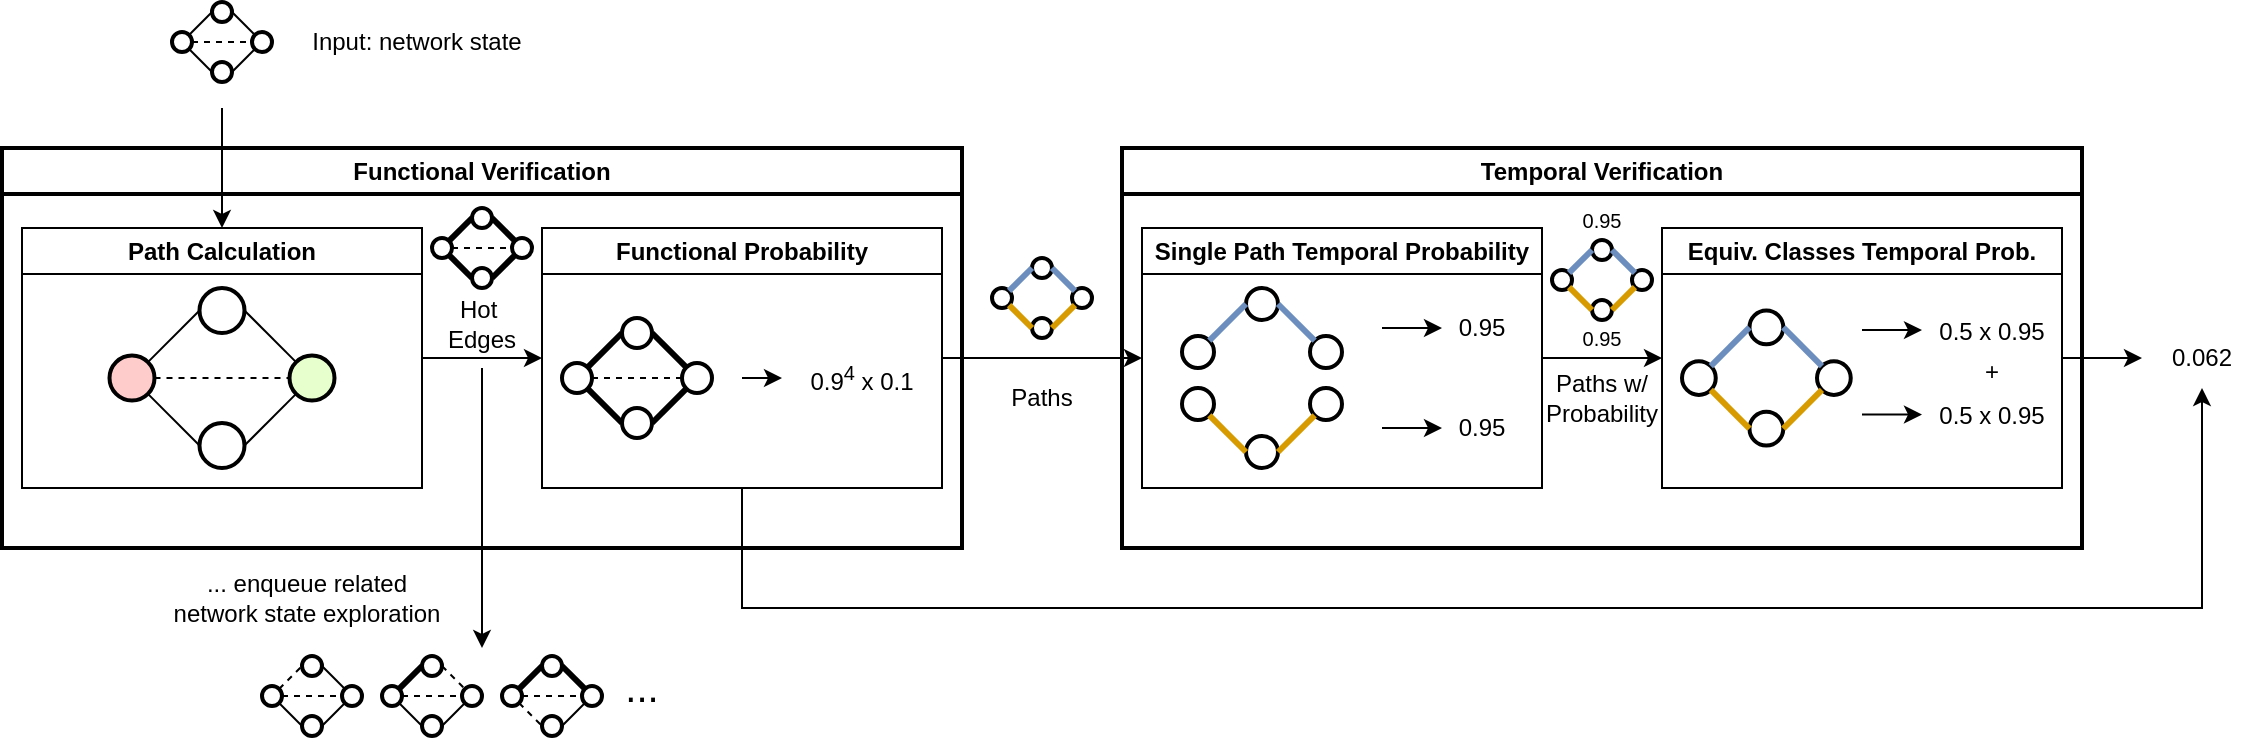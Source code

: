 <mxfile version="22.0.3" type="device">
  <diagram id="l8hXMBHkgcEJcSW0mbfh" name="Page-1">
    <mxGraphModel dx="3199" dy="1155" grid="1" gridSize="10" guides="1" tooltips="1" connect="1" arrows="1" fold="1" page="1" pageScale="1" pageWidth="1169" pageHeight="827" math="0" shadow="0">
      <root>
        <mxCell id="0" />
        <mxCell id="1" parent="0" />
        <mxCell id="x6HI5zbLbNdfw1Rwxbpw-19" value="" style="group" parent="1" vertex="1" connectable="0">
          <mxGeometry x="85" y="87" width="50" height="40" as="geometry" />
        </mxCell>
        <mxCell id="x6HI5zbLbNdfw1Rwxbpw-10" value="" style="ellipse;whiteSpace=wrap;html=1;aspect=fixed;strokeWidth=2;fillStyle=auto;fillColor=#FFFFFF;strokeColor=#000000;" parent="x6HI5zbLbNdfw1Rwxbpw-19" vertex="1">
          <mxGeometry y="15" width="10" height="10" as="geometry" />
        </mxCell>
        <mxCell id="x6HI5zbLbNdfw1Rwxbpw-11" value="" style="ellipse;whiteSpace=wrap;html=1;aspect=fixed;strokeWidth=2;" parent="x6HI5zbLbNdfw1Rwxbpw-19" vertex="1">
          <mxGeometry x="20" width="10" height="10" as="geometry" />
        </mxCell>
        <mxCell id="x6HI5zbLbNdfw1Rwxbpw-12" value="" style="ellipse;whiteSpace=wrap;html=1;aspect=fixed;strokeWidth=2;" parent="x6HI5zbLbNdfw1Rwxbpw-19" vertex="1">
          <mxGeometry x="20" y="30" width="10" height="10" as="geometry" />
        </mxCell>
        <mxCell id="x6HI5zbLbNdfw1Rwxbpw-13" value="" style="ellipse;whiteSpace=wrap;html=1;aspect=fixed;strokeWidth=2;fillColor=#FFFFFF;fillStyle=auto;" parent="x6HI5zbLbNdfw1Rwxbpw-19" vertex="1">
          <mxGeometry x="40" y="15" width="10" height="10" as="geometry" />
        </mxCell>
        <mxCell id="x6HI5zbLbNdfw1Rwxbpw-14" value="" style="endArrow=none;html=1;rounded=0;exitX=1;exitY=0.5;exitDx=0;exitDy=0;entryX=0;entryY=0.5;entryDx=0;entryDy=0;strokeWidth=1;dashed=1;" parent="x6HI5zbLbNdfw1Rwxbpw-19" source="x6HI5zbLbNdfw1Rwxbpw-10" target="x6HI5zbLbNdfw1Rwxbpw-13" edge="1">
          <mxGeometry width="50" height="50" relative="1" as="geometry">
            <mxPoint x="60" y="35" as="sourcePoint" />
            <mxPoint x="66.25" y="28.75" as="targetPoint" />
          </mxGeometry>
        </mxCell>
        <mxCell id="x6HI5zbLbNdfw1Rwxbpw-15" value="" style="endArrow=none;html=1;rounded=0;exitX=1;exitY=0;exitDx=0;exitDy=0;entryX=0;entryY=0.5;entryDx=0;entryDy=0;strokeWidth=1;" parent="x6HI5zbLbNdfw1Rwxbpw-19" source="x6HI5zbLbNdfw1Rwxbpw-10" target="x6HI5zbLbNdfw1Rwxbpw-11" edge="1">
          <mxGeometry width="50" height="50" relative="1" as="geometry">
            <mxPoint x="60" y="35" as="sourcePoint" />
            <mxPoint x="66.25" y="28.75" as="targetPoint" />
          </mxGeometry>
        </mxCell>
        <mxCell id="x6HI5zbLbNdfw1Rwxbpw-16" value="" style="endArrow=none;html=1;rounded=0;exitX=1;exitY=0.5;exitDx=0;exitDy=0;entryX=0;entryY=0;entryDx=0;entryDy=0;strokeWidth=1;" parent="x6HI5zbLbNdfw1Rwxbpw-19" source="x6HI5zbLbNdfw1Rwxbpw-11" target="x6HI5zbLbNdfw1Rwxbpw-13" edge="1">
          <mxGeometry width="50" height="50" relative="1" as="geometry">
            <mxPoint x="60" y="35" as="sourcePoint" />
            <mxPoint x="66.25" y="28.75" as="targetPoint" />
          </mxGeometry>
        </mxCell>
        <mxCell id="x6HI5zbLbNdfw1Rwxbpw-17" value="" style="endArrow=none;html=1;rounded=0;exitX=1;exitY=1;exitDx=0;exitDy=0;entryX=0;entryY=0.5;entryDx=0;entryDy=0;strokeWidth=1;" parent="x6HI5zbLbNdfw1Rwxbpw-19" source="x6HI5zbLbNdfw1Rwxbpw-10" target="x6HI5zbLbNdfw1Rwxbpw-12" edge="1">
          <mxGeometry width="50" height="50" relative="1" as="geometry">
            <mxPoint x="60" y="35" as="sourcePoint" />
            <mxPoint x="66.25" y="28.75" as="targetPoint" />
          </mxGeometry>
        </mxCell>
        <mxCell id="x6HI5zbLbNdfw1Rwxbpw-18" value="" style="endArrow=none;html=1;rounded=0;exitX=1;exitY=0.5;exitDx=0;exitDy=0;entryX=0;entryY=1;entryDx=0;entryDy=0;strokeWidth=1;" parent="x6HI5zbLbNdfw1Rwxbpw-19" source="x6HI5zbLbNdfw1Rwxbpw-12" target="x6HI5zbLbNdfw1Rwxbpw-13" edge="1">
          <mxGeometry width="50" height="50" relative="1" as="geometry">
            <mxPoint x="60" y="35" as="sourcePoint" />
            <mxPoint x="66.25" y="28.75" as="targetPoint" />
          </mxGeometry>
        </mxCell>
        <mxCell id="x6HI5zbLbNdfw1Rwxbpw-32" value="Functional Verification" style="swimlane;whiteSpace=wrap;html=1;strokeWidth=2;" parent="1" vertex="1">
          <mxGeometry y="160" width="480" height="200" as="geometry">
            <mxRectangle x="150" y="160" width="170" height="30" as="alternateBounds" />
          </mxGeometry>
        </mxCell>
        <mxCell id="x6HI5zbLbNdfw1Rwxbpw-33" value="Path Calculation" style="swimlane;whiteSpace=wrap;html=1;" parent="x6HI5zbLbNdfw1Rwxbpw-32" vertex="1">
          <mxGeometry x="10" y="40" width="200" height="130" as="geometry">
            <mxRectangle x="140" y="470" width="140" height="30" as="alternateBounds" />
          </mxGeometry>
        </mxCell>
        <mxCell id="x6HI5zbLbNdfw1Rwxbpw-38" value="" style="group" parent="x6HI5zbLbNdfw1Rwxbpw-33" vertex="1" connectable="0">
          <mxGeometry x="43.75" y="30" width="112.5" height="90" as="geometry" />
        </mxCell>
        <mxCell id="x6HI5zbLbNdfw1Rwxbpw-39" value="" style="ellipse;whiteSpace=wrap;html=1;aspect=fixed;strokeWidth=2;fillStyle=solid;fillColor=#FFCCCC;strokeColor=#000000;" parent="x6HI5zbLbNdfw1Rwxbpw-38" vertex="1">
          <mxGeometry y="33.75" width="22.5" height="22.5" as="geometry" />
        </mxCell>
        <mxCell id="x6HI5zbLbNdfw1Rwxbpw-40" value="" style="ellipse;whiteSpace=wrap;html=1;aspect=fixed;strokeWidth=2;" parent="x6HI5zbLbNdfw1Rwxbpw-38" vertex="1">
          <mxGeometry x="45" width="22.5" height="22.5" as="geometry" />
        </mxCell>
        <mxCell id="x6HI5zbLbNdfw1Rwxbpw-41" value="" style="ellipse;whiteSpace=wrap;html=1;aspect=fixed;strokeWidth=2;" parent="x6HI5zbLbNdfw1Rwxbpw-38" vertex="1">
          <mxGeometry x="45" y="67.5" width="22.5" height="22.5" as="geometry" />
        </mxCell>
        <mxCell id="x6HI5zbLbNdfw1Rwxbpw-42" value="" style="ellipse;whiteSpace=wrap;html=1;aspect=fixed;strokeWidth=2;fillColor=#E6FFCC;fillStyle=auto;" parent="x6HI5zbLbNdfw1Rwxbpw-38" vertex="1">
          <mxGeometry x="90" y="33.75" width="22.5" height="22.5" as="geometry" />
        </mxCell>
        <mxCell id="x6HI5zbLbNdfw1Rwxbpw-43" value="" style="endArrow=none;html=1;rounded=0;exitX=1;exitY=0.5;exitDx=0;exitDy=0;entryX=0;entryY=0.5;entryDx=0;entryDy=0;strokeWidth=1;dashed=1;" parent="x6HI5zbLbNdfw1Rwxbpw-38" source="x6HI5zbLbNdfw1Rwxbpw-39" target="x6HI5zbLbNdfw1Rwxbpw-42" edge="1">
          <mxGeometry width="50" height="50" relative="1" as="geometry">
            <mxPoint x="135" y="78.75" as="sourcePoint" />
            <mxPoint x="149.062" y="64.688" as="targetPoint" />
          </mxGeometry>
        </mxCell>
        <mxCell id="x6HI5zbLbNdfw1Rwxbpw-44" value="" style="endArrow=none;html=1;rounded=0;exitX=1;exitY=0;exitDx=0;exitDy=0;entryX=0;entryY=0.5;entryDx=0;entryDy=0;strokeWidth=1;" parent="x6HI5zbLbNdfw1Rwxbpw-38" source="x6HI5zbLbNdfw1Rwxbpw-39" target="x6HI5zbLbNdfw1Rwxbpw-40" edge="1">
          <mxGeometry width="50" height="50" relative="1" as="geometry">
            <mxPoint x="135" y="78.75" as="sourcePoint" />
            <mxPoint x="149.062" y="64.688" as="targetPoint" />
          </mxGeometry>
        </mxCell>
        <mxCell id="x6HI5zbLbNdfw1Rwxbpw-45" value="" style="endArrow=none;html=1;rounded=0;exitX=1;exitY=0.5;exitDx=0;exitDy=0;entryX=0;entryY=0;entryDx=0;entryDy=0;strokeWidth=1;" parent="x6HI5zbLbNdfw1Rwxbpw-38" source="x6HI5zbLbNdfw1Rwxbpw-40" target="x6HI5zbLbNdfw1Rwxbpw-42" edge="1">
          <mxGeometry width="50" height="50" relative="1" as="geometry">
            <mxPoint x="135" y="78.75" as="sourcePoint" />
            <mxPoint x="149.062" y="64.688" as="targetPoint" />
          </mxGeometry>
        </mxCell>
        <mxCell id="x6HI5zbLbNdfw1Rwxbpw-46" value="" style="endArrow=none;html=1;rounded=0;exitX=1;exitY=1;exitDx=0;exitDy=0;entryX=0;entryY=0.5;entryDx=0;entryDy=0;strokeWidth=1;" parent="x6HI5zbLbNdfw1Rwxbpw-38" source="x6HI5zbLbNdfw1Rwxbpw-39" target="x6HI5zbLbNdfw1Rwxbpw-41" edge="1">
          <mxGeometry width="50" height="50" relative="1" as="geometry">
            <mxPoint x="135" y="78.75" as="sourcePoint" />
            <mxPoint x="149.062" y="64.688" as="targetPoint" />
          </mxGeometry>
        </mxCell>
        <mxCell id="x6HI5zbLbNdfw1Rwxbpw-47" value="" style="endArrow=none;html=1;rounded=0;exitX=1;exitY=0.5;exitDx=0;exitDy=0;entryX=0;entryY=1;entryDx=0;entryDy=0;strokeWidth=1;" parent="x6HI5zbLbNdfw1Rwxbpw-38" source="x6HI5zbLbNdfw1Rwxbpw-41" target="x6HI5zbLbNdfw1Rwxbpw-42" edge="1">
          <mxGeometry width="50" height="50" relative="1" as="geometry">
            <mxPoint x="135" y="78.75" as="sourcePoint" />
            <mxPoint x="149.062" y="64.688" as="targetPoint" />
          </mxGeometry>
        </mxCell>
        <mxCell id="x6HI5zbLbNdfw1Rwxbpw-34" value="Functional Probability" style="swimlane;whiteSpace=wrap;html=1;" parent="x6HI5zbLbNdfw1Rwxbpw-32" vertex="1">
          <mxGeometry x="270" y="40" width="200" height="130" as="geometry">
            <mxRectangle x="140" y="470" width="140" height="30" as="alternateBounds" />
          </mxGeometry>
        </mxCell>
        <mxCell id="5Eh8UVj9TiFVpib5mEns-4" value="" style="group" parent="x6HI5zbLbNdfw1Rwxbpw-34" vertex="1" connectable="0">
          <mxGeometry x="10" y="45" width="75" height="60" as="geometry" />
        </mxCell>
        <mxCell id="5Eh8UVj9TiFVpib5mEns-5" value="" style="ellipse;whiteSpace=wrap;html=1;aspect=fixed;strokeWidth=2;fillStyle=auto;fillColor=#FFFFFF;strokeColor=#000000;" parent="5Eh8UVj9TiFVpib5mEns-4" vertex="1">
          <mxGeometry y="22.5" width="15" height="15" as="geometry" />
        </mxCell>
        <mxCell id="5Eh8UVj9TiFVpib5mEns-6" value="" style="ellipse;whiteSpace=wrap;html=1;aspect=fixed;strokeWidth=2;" parent="5Eh8UVj9TiFVpib5mEns-4" vertex="1">
          <mxGeometry x="30" width="15" height="15" as="geometry" />
        </mxCell>
        <mxCell id="5Eh8UVj9TiFVpib5mEns-7" value="" style="ellipse;whiteSpace=wrap;html=1;aspect=fixed;strokeWidth=2;" parent="5Eh8UVj9TiFVpib5mEns-4" vertex="1">
          <mxGeometry x="30" y="45" width="15" height="15" as="geometry" />
        </mxCell>
        <mxCell id="5Eh8UVj9TiFVpib5mEns-8" value="" style="ellipse;whiteSpace=wrap;html=1;aspect=fixed;strokeWidth=2;fillColor=#FFFFFF;fillStyle=auto;" parent="5Eh8UVj9TiFVpib5mEns-4" vertex="1">
          <mxGeometry x="60" y="22.5" width="15" height="15" as="geometry" />
        </mxCell>
        <mxCell id="5Eh8UVj9TiFVpib5mEns-9" value="" style="endArrow=none;html=1;rounded=0;exitX=1;exitY=0.5;exitDx=0;exitDy=0;entryX=0;entryY=0.5;entryDx=0;entryDy=0;strokeWidth=1;dashed=1;" parent="5Eh8UVj9TiFVpib5mEns-4" source="5Eh8UVj9TiFVpib5mEns-5" target="5Eh8UVj9TiFVpib5mEns-8" edge="1">
          <mxGeometry width="50" height="50" relative="1" as="geometry">
            <mxPoint x="90" y="52.5" as="sourcePoint" />
            <mxPoint x="99.375" y="43.125" as="targetPoint" />
          </mxGeometry>
        </mxCell>
        <mxCell id="5Eh8UVj9TiFVpib5mEns-10" value="" style="endArrow=none;html=1;rounded=0;exitX=1;exitY=0;exitDx=0;exitDy=0;entryX=0;entryY=0.5;entryDx=0;entryDy=0;strokeWidth=3;" parent="5Eh8UVj9TiFVpib5mEns-4" source="5Eh8UVj9TiFVpib5mEns-5" target="5Eh8UVj9TiFVpib5mEns-6" edge="1">
          <mxGeometry width="50" height="50" relative="1" as="geometry">
            <mxPoint x="90" y="52.5" as="sourcePoint" />
            <mxPoint x="99.375" y="43.125" as="targetPoint" />
          </mxGeometry>
        </mxCell>
        <mxCell id="5Eh8UVj9TiFVpib5mEns-11" value="" style="endArrow=none;html=1;rounded=0;exitX=1;exitY=0.5;exitDx=0;exitDy=0;entryX=0;entryY=0;entryDx=0;entryDy=0;strokeWidth=3;" parent="5Eh8UVj9TiFVpib5mEns-4" source="5Eh8UVj9TiFVpib5mEns-6" target="5Eh8UVj9TiFVpib5mEns-8" edge="1">
          <mxGeometry width="50" height="50" relative="1" as="geometry">
            <mxPoint x="90" y="52.5" as="sourcePoint" />
            <mxPoint x="99.375" y="43.125" as="targetPoint" />
          </mxGeometry>
        </mxCell>
        <mxCell id="5Eh8UVj9TiFVpib5mEns-12" value="" style="endArrow=none;html=1;rounded=0;exitX=1;exitY=1;exitDx=0;exitDy=0;entryX=0;entryY=0.5;entryDx=0;entryDy=0;strokeWidth=3;" parent="5Eh8UVj9TiFVpib5mEns-4" source="5Eh8UVj9TiFVpib5mEns-5" target="5Eh8UVj9TiFVpib5mEns-7" edge="1">
          <mxGeometry width="50" height="50" relative="1" as="geometry">
            <mxPoint x="90" y="52.5" as="sourcePoint" />
            <mxPoint x="99.375" y="43.125" as="targetPoint" />
          </mxGeometry>
        </mxCell>
        <mxCell id="5Eh8UVj9TiFVpib5mEns-13" value="" style="endArrow=none;html=1;rounded=0;exitX=1;exitY=0.5;exitDx=0;exitDy=0;entryX=0;entryY=1;entryDx=0;entryDy=0;strokeWidth=3;" parent="5Eh8UVj9TiFVpib5mEns-4" source="5Eh8UVj9TiFVpib5mEns-7" target="5Eh8UVj9TiFVpib5mEns-8" edge="1">
          <mxGeometry width="50" height="50" relative="1" as="geometry">
            <mxPoint x="90" y="52.5" as="sourcePoint" />
            <mxPoint x="99.375" y="43.125" as="targetPoint" />
          </mxGeometry>
        </mxCell>
        <mxCell id="5Eh8UVj9TiFVpib5mEns-14" value="0.9&lt;sup&gt;4&lt;/sup&gt;&amp;nbsp;x 0.1" style="text;html=1;strokeColor=none;fillColor=none;align=center;verticalAlign=middle;whiteSpace=wrap;rounded=0;" parent="x6HI5zbLbNdfw1Rwxbpw-34" vertex="1">
          <mxGeometry x="130" y="60" width="60" height="30" as="geometry" />
        </mxCell>
        <mxCell id="x6HI5zbLbNdfw1Rwxbpw-48" value="" style="endArrow=classic;html=1;rounded=0;exitX=1;exitY=0.5;exitDx=0;exitDy=0;entryX=0;entryY=0.5;entryDx=0;entryDy=0;" parent="x6HI5zbLbNdfw1Rwxbpw-32" source="x6HI5zbLbNdfw1Rwxbpw-33" target="x6HI5zbLbNdfw1Rwxbpw-34" edge="1">
          <mxGeometry width="50" height="50" relative="1" as="geometry">
            <mxPoint x="640" y="310" as="sourcePoint" />
            <mxPoint x="690" y="260" as="targetPoint" />
          </mxGeometry>
        </mxCell>
        <mxCell id="x6HI5zbLbNdfw1Rwxbpw-20" value="" style="group" parent="x6HI5zbLbNdfw1Rwxbpw-32" vertex="1" connectable="0">
          <mxGeometry x="215" y="30" width="50" height="40" as="geometry" />
        </mxCell>
        <mxCell id="x6HI5zbLbNdfw1Rwxbpw-21" value="" style="ellipse;whiteSpace=wrap;html=1;aspect=fixed;strokeWidth=2;fillStyle=auto;fillColor=#FFFFFF;strokeColor=#000000;" parent="x6HI5zbLbNdfw1Rwxbpw-20" vertex="1">
          <mxGeometry y="15" width="10" height="10" as="geometry" />
        </mxCell>
        <mxCell id="x6HI5zbLbNdfw1Rwxbpw-22" value="" style="ellipse;whiteSpace=wrap;html=1;aspect=fixed;strokeWidth=2;" parent="x6HI5zbLbNdfw1Rwxbpw-20" vertex="1">
          <mxGeometry x="20" width="10" height="10" as="geometry" />
        </mxCell>
        <mxCell id="x6HI5zbLbNdfw1Rwxbpw-23" value="" style="ellipse;whiteSpace=wrap;html=1;aspect=fixed;strokeWidth=2;" parent="x6HI5zbLbNdfw1Rwxbpw-20" vertex="1">
          <mxGeometry x="20" y="30" width="10" height="10" as="geometry" />
        </mxCell>
        <mxCell id="x6HI5zbLbNdfw1Rwxbpw-24" value="" style="ellipse;whiteSpace=wrap;html=1;aspect=fixed;strokeWidth=2;fillColor=#FFFFFF;fillStyle=auto;" parent="x6HI5zbLbNdfw1Rwxbpw-20" vertex="1">
          <mxGeometry x="40" y="15" width="10" height="10" as="geometry" />
        </mxCell>
        <mxCell id="x6HI5zbLbNdfw1Rwxbpw-25" value="" style="endArrow=none;html=1;rounded=0;exitX=1;exitY=0.5;exitDx=0;exitDy=0;entryX=0;entryY=0.5;entryDx=0;entryDy=0;strokeWidth=1;dashed=1;" parent="x6HI5zbLbNdfw1Rwxbpw-20" source="x6HI5zbLbNdfw1Rwxbpw-21" target="x6HI5zbLbNdfw1Rwxbpw-24" edge="1">
          <mxGeometry width="50" height="50" relative="1" as="geometry">
            <mxPoint x="60" y="35" as="sourcePoint" />
            <mxPoint x="66.25" y="28.75" as="targetPoint" />
          </mxGeometry>
        </mxCell>
        <mxCell id="x6HI5zbLbNdfw1Rwxbpw-26" value="" style="endArrow=none;html=1;rounded=0;exitX=1;exitY=0;exitDx=0;exitDy=0;entryX=0;entryY=0.5;entryDx=0;entryDy=0;strokeWidth=3;" parent="x6HI5zbLbNdfw1Rwxbpw-20" source="x6HI5zbLbNdfw1Rwxbpw-21" target="x6HI5zbLbNdfw1Rwxbpw-22" edge="1">
          <mxGeometry width="50" height="50" relative="1" as="geometry">
            <mxPoint x="60" y="35" as="sourcePoint" />
            <mxPoint x="66.25" y="28.75" as="targetPoint" />
          </mxGeometry>
        </mxCell>
        <mxCell id="x6HI5zbLbNdfw1Rwxbpw-27" value="" style="endArrow=none;html=1;rounded=0;exitX=1;exitY=0.5;exitDx=0;exitDy=0;entryX=0;entryY=0;entryDx=0;entryDy=0;strokeWidth=3;" parent="x6HI5zbLbNdfw1Rwxbpw-20" source="x6HI5zbLbNdfw1Rwxbpw-22" target="x6HI5zbLbNdfw1Rwxbpw-24" edge="1">
          <mxGeometry width="50" height="50" relative="1" as="geometry">
            <mxPoint x="60" y="35" as="sourcePoint" />
            <mxPoint x="66.25" y="28.75" as="targetPoint" />
          </mxGeometry>
        </mxCell>
        <mxCell id="x6HI5zbLbNdfw1Rwxbpw-28" value="" style="endArrow=none;html=1;rounded=0;exitX=1;exitY=1;exitDx=0;exitDy=0;entryX=0;entryY=0.5;entryDx=0;entryDy=0;strokeWidth=3;" parent="x6HI5zbLbNdfw1Rwxbpw-20" source="x6HI5zbLbNdfw1Rwxbpw-21" target="x6HI5zbLbNdfw1Rwxbpw-23" edge="1">
          <mxGeometry width="50" height="50" relative="1" as="geometry">
            <mxPoint x="60" y="35" as="sourcePoint" />
            <mxPoint x="66.25" y="28.75" as="targetPoint" />
          </mxGeometry>
        </mxCell>
        <mxCell id="x6HI5zbLbNdfw1Rwxbpw-29" value="" style="endArrow=none;html=1;rounded=0;exitX=1;exitY=0.5;exitDx=0;exitDy=0;entryX=0;entryY=1;entryDx=0;entryDy=0;strokeWidth=3;" parent="x6HI5zbLbNdfw1Rwxbpw-20" source="x6HI5zbLbNdfw1Rwxbpw-23" target="x6HI5zbLbNdfw1Rwxbpw-24" edge="1">
          <mxGeometry width="50" height="50" relative="1" as="geometry">
            <mxPoint x="60" y="35" as="sourcePoint" />
            <mxPoint x="66.25" y="28.75" as="targetPoint" />
          </mxGeometry>
        </mxCell>
        <mxCell id="5Eh8UVj9TiFVpib5mEns-1" value="Hot&amp;nbsp;&lt;br&gt;Edges" style="text;html=1;strokeColor=none;fillColor=none;align=center;verticalAlign=middle;whiteSpace=wrap;rounded=0;" parent="x6HI5zbLbNdfw1Rwxbpw-32" vertex="1">
          <mxGeometry x="210" y="73" width="60" height="30" as="geometry" />
        </mxCell>
        <mxCell id="x6HI5zbLbNdfw1Rwxbpw-35" value="Temporal Verification" style="swimlane;whiteSpace=wrap;html=1;strokeWidth=2;" parent="1" vertex="1">
          <mxGeometry x="560" y="160" width="480" height="200" as="geometry">
            <mxRectangle x="150" y="160" width="170" height="30" as="alternateBounds" />
          </mxGeometry>
        </mxCell>
        <mxCell id="x6HI5zbLbNdfw1Rwxbpw-36" value="Single Path Temporal Probability" style="swimlane;whiteSpace=wrap;html=1;" parent="x6HI5zbLbNdfw1Rwxbpw-35" vertex="1">
          <mxGeometry x="10" y="40" width="200" height="130" as="geometry">
            <mxRectangle x="140" y="470" width="140" height="30" as="alternateBounds" />
          </mxGeometry>
        </mxCell>
        <mxCell id="5Eh8UVj9TiFVpib5mEns-58" value="" style="group" parent="x6HI5zbLbNdfw1Rwxbpw-36" vertex="1" connectable="0">
          <mxGeometry x="20" y="30" width="80" height="40" as="geometry" />
        </mxCell>
        <mxCell id="5Eh8UVj9TiFVpib5mEns-39" value="" style="ellipse;whiteSpace=wrap;html=1;aspect=fixed;strokeWidth=2;fillStyle=auto;fillColor=#FFFFFF;strokeColor=#000000;" parent="5Eh8UVj9TiFVpib5mEns-58" vertex="1">
          <mxGeometry y="24" width="16" height="16" as="geometry" />
        </mxCell>
        <mxCell id="5Eh8UVj9TiFVpib5mEns-40" value="" style="ellipse;whiteSpace=wrap;html=1;aspect=fixed;strokeWidth=2;" parent="5Eh8UVj9TiFVpib5mEns-58" vertex="1">
          <mxGeometry x="32" width="16" height="16" as="geometry" />
        </mxCell>
        <mxCell id="5Eh8UVj9TiFVpib5mEns-42" value="" style="ellipse;whiteSpace=wrap;html=1;aspect=fixed;strokeWidth=2;fillColor=#FFFFFF;fillStyle=auto;" parent="5Eh8UVj9TiFVpib5mEns-58" vertex="1">
          <mxGeometry x="64" y="24" width="16" height="16" as="geometry" />
        </mxCell>
        <mxCell id="5Eh8UVj9TiFVpib5mEns-43" value="" style="endArrow=none;html=1;rounded=0;exitX=1;exitY=0;exitDx=0;exitDy=0;entryX=0;entryY=0.5;entryDx=0;entryDy=0;strokeWidth=3;fillColor=#dae8fc;strokeColor=#6c8ebf;" parent="5Eh8UVj9TiFVpib5mEns-58" source="5Eh8UVj9TiFVpib5mEns-39" target="5Eh8UVj9TiFVpib5mEns-40" edge="1">
          <mxGeometry width="50" height="50" relative="1" as="geometry">
            <mxPoint x="96" y="56" as="sourcePoint" />
            <mxPoint x="106" y="46" as="targetPoint" />
          </mxGeometry>
        </mxCell>
        <mxCell id="5Eh8UVj9TiFVpib5mEns-44" value="" style="endArrow=none;html=1;rounded=0;exitX=1;exitY=0.5;exitDx=0;exitDy=0;entryX=0;entryY=0;entryDx=0;entryDy=0;strokeWidth=3;fillColor=#dae8fc;strokeColor=#6c8ebf;" parent="5Eh8UVj9TiFVpib5mEns-58" source="5Eh8UVj9TiFVpib5mEns-40" target="5Eh8UVj9TiFVpib5mEns-42" edge="1">
          <mxGeometry width="50" height="50" relative="1" as="geometry">
            <mxPoint x="96" y="56" as="sourcePoint" />
            <mxPoint x="106" y="46" as="targetPoint" />
          </mxGeometry>
        </mxCell>
        <mxCell id="5Eh8UVj9TiFVpib5mEns-59" value="" style="group" parent="x6HI5zbLbNdfw1Rwxbpw-36" vertex="1" connectable="0">
          <mxGeometry x="20" y="80" width="80" height="40" as="geometry" />
        </mxCell>
        <mxCell id="5Eh8UVj9TiFVpib5mEns-48" value="" style="ellipse;whiteSpace=wrap;html=1;aspect=fixed;strokeWidth=2;fillStyle=auto;fillColor=#FFFFFF;strokeColor=#000000;" parent="5Eh8UVj9TiFVpib5mEns-59" vertex="1">
          <mxGeometry width="16" height="16" as="geometry" />
        </mxCell>
        <mxCell id="5Eh8UVj9TiFVpib5mEns-50" value="" style="ellipse;whiteSpace=wrap;html=1;aspect=fixed;strokeWidth=2;" parent="5Eh8UVj9TiFVpib5mEns-59" vertex="1">
          <mxGeometry x="32" y="24" width="16" height="16" as="geometry" />
        </mxCell>
        <mxCell id="5Eh8UVj9TiFVpib5mEns-51" value="" style="ellipse;whiteSpace=wrap;html=1;aspect=fixed;strokeWidth=2;fillColor=#FFFFFF;fillStyle=auto;" parent="5Eh8UVj9TiFVpib5mEns-59" vertex="1">
          <mxGeometry x="64" width="16" height="16" as="geometry" />
        </mxCell>
        <mxCell id="5Eh8UVj9TiFVpib5mEns-54" value="" style="endArrow=none;html=1;rounded=0;exitX=1;exitY=1;exitDx=0;exitDy=0;entryX=0;entryY=0.5;entryDx=0;entryDy=0;strokeWidth=3;fillColor=#ffe6cc;strokeColor=#d79b00;" parent="5Eh8UVj9TiFVpib5mEns-59" source="5Eh8UVj9TiFVpib5mEns-48" target="5Eh8UVj9TiFVpib5mEns-50" edge="1">
          <mxGeometry width="50" height="50" relative="1" as="geometry">
            <mxPoint x="96" y="32" as="sourcePoint" />
            <mxPoint x="106" y="22" as="targetPoint" />
          </mxGeometry>
        </mxCell>
        <mxCell id="5Eh8UVj9TiFVpib5mEns-55" value="" style="endArrow=none;html=1;rounded=0;exitX=1;exitY=0.5;exitDx=0;exitDy=0;entryX=0;entryY=1;entryDx=0;entryDy=0;strokeWidth=3;fillColor=#ffe6cc;strokeColor=#d79b00;" parent="5Eh8UVj9TiFVpib5mEns-59" source="5Eh8UVj9TiFVpib5mEns-50" target="5Eh8UVj9TiFVpib5mEns-51" edge="1">
          <mxGeometry width="50" height="50" relative="1" as="geometry">
            <mxPoint x="96" y="32" as="sourcePoint" />
            <mxPoint x="106" y="22" as="targetPoint" />
          </mxGeometry>
        </mxCell>
        <mxCell id="5Eh8UVj9TiFVpib5mEns-61" value="0.95" style="text;html=1;strokeColor=none;fillColor=none;align=center;verticalAlign=middle;whiteSpace=wrap;rounded=0;" parent="x6HI5zbLbNdfw1Rwxbpw-36" vertex="1">
          <mxGeometry x="150" y="85" width="40" height="30" as="geometry" />
        </mxCell>
        <mxCell id="5Eh8UVj9TiFVpib5mEns-60" value="0.95" style="text;html=1;strokeColor=none;fillColor=none;align=center;verticalAlign=middle;whiteSpace=wrap;rounded=0;" parent="x6HI5zbLbNdfw1Rwxbpw-36" vertex="1">
          <mxGeometry x="150" y="35" width="40" height="30" as="geometry" />
        </mxCell>
        <mxCell id="x6HI5zbLbNdfw1Rwxbpw-37" value="Equiv. Classes Temporal Prob." style="swimlane;whiteSpace=wrap;html=1;" parent="x6HI5zbLbNdfw1Rwxbpw-35" vertex="1">
          <mxGeometry x="270" y="40" width="200" height="130" as="geometry">
            <mxRectangle x="140" y="470" width="140" height="30" as="alternateBounds" />
          </mxGeometry>
        </mxCell>
        <mxCell id="5Eh8UVj9TiFVpib5mEns-72" value="" style="group" parent="x6HI5zbLbNdfw1Rwxbpw-37" vertex="1" connectable="0">
          <mxGeometry x="10" y="41.25" width="84.38" height="67.5" as="geometry" />
        </mxCell>
        <mxCell id="5Eh8UVj9TiFVpib5mEns-73" value="" style="ellipse;whiteSpace=wrap;html=1;aspect=fixed;strokeWidth=2;fillStyle=auto;fillColor=#FFFFFF;strokeColor=#000000;" parent="5Eh8UVj9TiFVpib5mEns-72" vertex="1">
          <mxGeometry y="25.312" width="16.875" height="16.875" as="geometry" />
        </mxCell>
        <mxCell id="5Eh8UVj9TiFVpib5mEns-74" value="" style="ellipse;whiteSpace=wrap;html=1;aspect=fixed;strokeWidth=2;" parent="5Eh8UVj9TiFVpib5mEns-72" vertex="1">
          <mxGeometry x="33.752" width="16.875" height="16.875" as="geometry" />
        </mxCell>
        <mxCell id="5Eh8UVj9TiFVpib5mEns-75" value="" style="ellipse;whiteSpace=wrap;html=1;aspect=fixed;strokeWidth=2;" parent="5Eh8UVj9TiFVpib5mEns-72" vertex="1">
          <mxGeometry x="33.752" y="50.625" width="16.875" height="16.875" as="geometry" />
        </mxCell>
        <mxCell id="5Eh8UVj9TiFVpib5mEns-76" value="" style="ellipse;whiteSpace=wrap;html=1;aspect=fixed;strokeWidth=2;fillColor=#FFFFFF;fillStyle=auto;" parent="5Eh8UVj9TiFVpib5mEns-72" vertex="1">
          <mxGeometry x="67.504" y="25.312" width="16.875" height="16.875" as="geometry" />
        </mxCell>
        <mxCell id="5Eh8UVj9TiFVpib5mEns-77" value="" style="endArrow=none;html=1;rounded=0;exitX=1;exitY=0;exitDx=0;exitDy=0;entryX=0;entryY=0.5;entryDx=0;entryDy=0;strokeWidth=3;fillColor=#dae8fc;strokeColor=#6c8ebf;" parent="5Eh8UVj9TiFVpib5mEns-72" source="5Eh8UVj9TiFVpib5mEns-73" target="5Eh8UVj9TiFVpib5mEns-74" edge="1">
          <mxGeometry width="50" height="50" relative="1" as="geometry">
            <mxPoint x="101.256" y="59.062" as="sourcePoint" />
            <mxPoint x="111.803" y="48.516" as="targetPoint" />
          </mxGeometry>
        </mxCell>
        <mxCell id="5Eh8UVj9TiFVpib5mEns-78" value="" style="endArrow=none;html=1;rounded=0;exitX=1;exitY=0.5;exitDx=0;exitDy=0;entryX=0;entryY=0;entryDx=0;entryDy=0;strokeWidth=3;fillColor=#dae8fc;strokeColor=#6c8ebf;" parent="5Eh8UVj9TiFVpib5mEns-72" source="5Eh8UVj9TiFVpib5mEns-74" target="5Eh8UVj9TiFVpib5mEns-76" edge="1">
          <mxGeometry width="50" height="50" relative="1" as="geometry">
            <mxPoint x="101.256" y="59.062" as="sourcePoint" />
            <mxPoint x="111.803" y="48.516" as="targetPoint" />
          </mxGeometry>
        </mxCell>
        <mxCell id="5Eh8UVj9TiFVpib5mEns-79" value="" style="endArrow=none;html=1;rounded=0;exitX=1;exitY=1;exitDx=0;exitDy=0;entryX=0;entryY=0.5;entryDx=0;entryDy=0;strokeWidth=3;fillColor=#ffe6cc;strokeColor=#d79b00;" parent="5Eh8UVj9TiFVpib5mEns-72" source="5Eh8UVj9TiFVpib5mEns-73" target="5Eh8UVj9TiFVpib5mEns-75" edge="1">
          <mxGeometry width="50" height="50" relative="1" as="geometry">
            <mxPoint x="101.256" y="59.062" as="sourcePoint" />
            <mxPoint x="111.803" y="48.516" as="targetPoint" />
          </mxGeometry>
        </mxCell>
        <mxCell id="5Eh8UVj9TiFVpib5mEns-80" value="" style="endArrow=none;html=1;rounded=0;exitX=1;exitY=0.5;exitDx=0;exitDy=0;entryX=0;entryY=1;entryDx=0;entryDy=0;strokeWidth=3;fillColor=#ffe6cc;strokeColor=#d79b00;" parent="5Eh8UVj9TiFVpib5mEns-72" source="5Eh8UVj9TiFVpib5mEns-75" target="5Eh8UVj9TiFVpib5mEns-76" edge="1">
          <mxGeometry width="50" height="50" relative="1" as="geometry">
            <mxPoint x="101.256" y="59.062" as="sourcePoint" />
            <mxPoint x="111.803" y="48.516" as="targetPoint" />
          </mxGeometry>
        </mxCell>
        <mxCell id="5Eh8UVj9TiFVpib5mEns-81" value="0.5 x 0.95" style="text;html=1;strokeColor=none;fillColor=none;align=center;verticalAlign=middle;whiteSpace=wrap;rounded=0;" parent="x6HI5zbLbNdfw1Rwxbpw-37" vertex="1">
          <mxGeometry x="130" y="36.56" width="70" height="30" as="geometry" />
        </mxCell>
        <mxCell id="5Eh8UVj9TiFVpib5mEns-82" value="0.5 x 0.95" style="text;html=1;strokeColor=none;fillColor=none;align=center;verticalAlign=middle;whiteSpace=wrap;rounded=0;" parent="x6HI5zbLbNdfw1Rwxbpw-37" vertex="1">
          <mxGeometry x="130" y="78.75" width="70" height="30" as="geometry" />
        </mxCell>
        <mxCell id="5Eh8UVj9TiFVpib5mEns-83" value="+" style="text;html=1;strokeColor=none;fillColor=none;align=center;verticalAlign=middle;whiteSpace=wrap;rounded=0;" parent="x6HI5zbLbNdfw1Rwxbpw-37" vertex="1">
          <mxGeometry x="135" y="57" width="60" height="30" as="geometry" />
        </mxCell>
        <mxCell id="5Eh8UVj9TiFVpib5mEns-126" value="" style="endArrow=classic;html=1;rounded=0;entryX=0;entryY=0.5;entryDx=0;entryDy=0;" parent="x6HI5zbLbNdfw1Rwxbpw-37" edge="1">
          <mxGeometry width="50" height="50" relative="1" as="geometry">
            <mxPoint x="100" y="51.06" as="sourcePoint" />
            <mxPoint x="130" y="51.06" as="targetPoint" />
          </mxGeometry>
        </mxCell>
        <mxCell id="5Eh8UVj9TiFVpib5mEns-130" value="" style="endArrow=classic;html=1;rounded=0;entryX=0;entryY=0.5;entryDx=0;entryDy=0;" parent="x6HI5zbLbNdfw1Rwxbpw-37" edge="1">
          <mxGeometry width="50" height="50" relative="1" as="geometry">
            <mxPoint x="100" y="93.25" as="sourcePoint" />
            <mxPoint x="130" y="93.25" as="targetPoint" />
          </mxGeometry>
        </mxCell>
        <mxCell id="5Eh8UVj9TiFVpib5mEns-71" value="" style="endArrow=classic;html=1;rounded=0;exitX=1;exitY=0.5;exitDx=0;exitDy=0;entryX=0;entryY=0.5;entryDx=0;entryDy=0;" parent="x6HI5zbLbNdfw1Rwxbpw-35" source="x6HI5zbLbNdfw1Rwxbpw-36" target="x6HI5zbLbNdfw1Rwxbpw-37" edge="1">
          <mxGeometry width="50" height="50" relative="1" as="geometry">
            <mxPoint y="480" as="sourcePoint" />
            <mxPoint x="50" y="430" as="targetPoint" />
          </mxGeometry>
        </mxCell>
        <mxCell id="5Eh8UVj9TiFVpib5mEns-123" value="Paths w/&lt;br&gt;Probability" style="text;html=1;strokeColor=none;fillColor=none;align=center;verticalAlign=middle;whiteSpace=wrap;rounded=0;" parent="x6HI5zbLbNdfw1Rwxbpw-35" vertex="1">
          <mxGeometry x="210" y="110" width="60" height="30" as="geometry" />
        </mxCell>
        <mxCell id="5Eh8UVj9TiFVpib5mEns-25" value="" style="endArrow=classic;html=1;rounded=0;" parent="1" edge="1">
          <mxGeometry width="50" height="50" relative="1" as="geometry">
            <mxPoint x="370" y="275" as="sourcePoint" />
            <mxPoint x="390" y="275" as="targetPoint" />
          </mxGeometry>
        </mxCell>
        <mxCell id="5Eh8UVj9TiFVpib5mEns-26" value="" style="group" parent="1" vertex="1" connectable="0">
          <mxGeometry x="495" y="215" width="50" height="40" as="geometry" />
        </mxCell>
        <mxCell id="5Eh8UVj9TiFVpib5mEns-27" value="" style="ellipse;whiteSpace=wrap;html=1;aspect=fixed;strokeWidth=2;fillStyle=auto;fillColor=#FFFFFF;strokeColor=#000000;" parent="5Eh8UVj9TiFVpib5mEns-26" vertex="1">
          <mxGeometry y="15" width="10" height="10" as="geometry" />
        </mxCell>
        <mxCell id="5Eh8UVj9TiFVpib5mEns-28" value="" style="ellipse;whiteSpace=wrap;html=1;aspect=fixed;strokeWidth=2;" parent="5Eh8UVj9TiFVpib5mEns-26" vertex="1">
          <mxGeometry x="20" width="10" height="10" as="geometry" />
        </mxCell>
        <mxCell id="5Eh8UVj9TiFVpib5mEns-29" value="" style="ellipse;whiteSpace=wrap;html=1;aspect=fixed;strokeWidth=2;" parent="5Eh8UVj9TiFVpib5mEns-26" vertex="1">
          <mxGeometry x="20" y="30" width="10" height="10" as="geometry" />
        </mxCell>
        <mxCell id="5Eh8UVj9TiFVpib5mEns-30" value="" style="ellipse;whiteSpace=wrap;html=1;aspect=fixed;strokeWidth=2;fillColor=#FFFFFF;fillStyle=auto;" parent="5Eh8UVj9TiFVpib5mEns-26" vertex="1">
          <mxGeometry x="40" y="15" width="10" height="10" as="geometry" />
        </mxCell>
        <mxCell id="5Eh8UVj9TiFVpib5mEns-32" value="" style="endArrow=none;html=1;rounded=0;exitX=1;exitY=0;exitDx=0;exitDy=0;entryX=0;entryY=0.5;entryDx=0;entryDy=0;strokeWidth=3;fillColor=#dae8fc;strokeColor=#6c8ebf;" parent="5Eh8UVj9TiFVpib5mEns-26" source="5Eh8UVj9TiFVpib5mEns-27" target="5Eh8UVj9TiFVpib5mEns-28" edge="1">
          <mxGeometry width="50" height="50" relative="1" as="geometry">
            <mxPoint x="60" y="35" as="sourcePoint" />
            <mxPoint x="66.25" y="28.75" as="targetPoint" />
          </mxGeometry>
        </mxCell>
        <mxCell id="5Eh8UVj9TiFVpib5mEns-33" value="" style="endArrow=none;html=1;rounded=0;exitX=1;exitY=0.5;exitDx=0;exitDy=0;entryX=0;entryY=0;entryDx=0;entryDy=0;strokeWidth=3;fillColor=#dae8fc;strokeColor=#6c8ebf;" parent="5Eh8UVj9TiFVpib5mEns-26" source="5Eh8UVj9TiFVpib5mEns-28" target="5Eh8UVj9TiFVpib5mEns-30" edge="1">
          <mxGeometry width="50" height="50" relative="1" as="geometry">
            <mxPoint x="60" y="35" as="sourcePoint" />
            <mxPoint x="66.25" y="28.75" as="targetPoint" />
          </mxGeometry>
        </mxCell>
        <mxCell id="5Eh8UVj9TiFVpib5mEns-34" value="" style="endArrow=none;html=1;rounded=0;exitX=1;exitY=1;exitDx=0;exitDy=0;entryX=0;entryY=0.5;entryDx=0;entryDy=0;strokeWidth=3;fillColor=#ffe6cc;strokeColor=#d79b00;" parent="5Eh8UVj9TiFVpib5mEns-26" source="5Eh8UVj9TiFVpib5mEns-27" target="5Eh8UVj9TiFVpib5mEns-29" edge="1">
          <mxGeometry width="50" height="50" relative="1" as="geometry">
            <mxPoint x="60" y="35" as="sourcePoint" />
            <mxPoint x="66.25" y="28.75" as="targetPoint" />
          </mxGeometry>
        </mxCell>
        <mxCell id="5Eh8UVj9TiFVpib5mEns-35" value="" style="endArrow=none;html=1;rounded=0;exitX=1;exitY=0.5;exitDx=0;exitDy=0;entryX=0;entryY=1;entryDx=0;entryDy=0;strokeWidth=3;fillColor=#ffe6cc;strokeColor=#d79b00;" parent="5Eh8UVj9TiFVpib5mEns-26" source="5Eh8UVj9TiFVpib5mEns-29" target="5Eh8UVj9TiFVpib5mEns-30" edge="1">
          <mxGeometry width="50" height="50" relative="1" as="geometry">
            <mxPoint x="60" y="35" as="sourcePoint" />
            <mxPoint x="66.25" y="28.75" as="targetPoint" />
          </mxGeometry>
        </mxCell>
        <mxCell id="5Eh8UVj9TiFVpib5mEns-36" value="" style="endArrow=classic;html=1;rounded=0;exitX=1;exitY=0.5;exitDx=0;exitDy=0;entryX=0;entryY=0.5;entryDx=0;entryDy=0;" parent="1" source="x6HI5zbLbNdfw1Rwxbpw-34" target="x6HI5zbLbNdfw1Rwxbpw-36" edge="1">
          <mxGeometry width="50" height="50" relative="1" as="geometry">
            <mxPoint x="560" y="640" as="sourcePoint" />
            <mxPoint x="610" y="590" as="targetPoint" />
          </mxGeometry>
        </mxCell>
        <mxCell id="5Eh8UVj9TiFVpib5mEns-37" value="Paths" style="text;html=1;strokeColor=none;fillColor=none;align=center;verticalAlign=middle;whiteSpace=wrap;rounded=0;" parent="1" vertex="1">
          <mxGeometry x="490" y="270" width="60" height="30" as="geometry" />
        </mxCell>
        <mxCell id="5Eh8UVj9TiFVpib5mEns-84" value="0.062" style="text;html=1;strokeColor=none;fillColor=none;align=center;verticalAlign=middle;whiteSpace=wrap;rounded=0;" parent="1" vertex="1">
          <mxGeometry x="1070" y="250" width="60" height="30" as="geometry" />
        </mxCell>
        <mxCell id="5Eh8UVj9TiFVpib5mEns-85" value="" style="endArrow=classic;html=1;rounded=0;exitX=1;exitY=0.5;exitDx=0;exitDy=0;entryX=0;entryY=0.5;entryDx=0;entryDy=0;" parent="1" source="x6HI5zbLbNdfw1Rwxbpw-37" edge="1" target="5Eh8UVj9TiFVpib5mEns-84">
          <mxGeometry width="50" height="50" relative="1" as="geometry">
            <mxPoint x="1060" y="290" as="sourcePoint" />
            <mxPoint x="1070" y="265" as="targetPoint" />
          </mxGeometry>
        </mxCell>
        <mxCell id="5Eh8UVj9TiFVpib5mEns-86" value="" style="endArrow=classic;html=1;rounded=0;exitX=0.5;exitY=1;exitDx=0;exitDy=0;entryX=0.5;entryY=1;entryDx=0;entryDy=0;" parent="1" source="x6HI5zbLbNdfw1Rwxbpw-34" target="5Eh8UVj9TiFVpib5mEns-84" edge="1">
          <mxGeometry width="50" height="50" relative="1" as="geometry">
            <mxPoint x="560" y="640" as="sourcePoint" />
            <mxPoint x="610" y="590" as="targetPoint" />
            <Array as="points">
              <mxPoint x="370" y="390" />
              <mxPoint x="1100" y="390" />
            </Array>
          </mxGeometry>
        </mxCell>
        <mxCell id="5Eh8UVj9TiFVpib5mEns-90" value="" style="group" parent="1" vertex="1" connectable="0">
          <mxGeometry x="770" y="191" width="60" height="69" as="geometry" />
        </mxCell>
        <mxCell id="5Eh8UVj9TiFVpib5mEns-88" value="&lt;font style=&quot;font-size: 10px;&quot;&gt;0.95&lt;/font&gt;" style="text;html=1;strokeColor=none;fillColor=none;align=center;verticalAlign=middle;whiteSpace=wrap;rounded=0;" parent="5Eh8UVj9TiFVpib5mEns-90" vertex="1">
          <mxGeometry width="60" height="10" as="geometry" />
        </mxCell>
        <mxCell id="5Eh8UVj9TiFVpib5mEns-89" value="&lt;font style=&quot;font-size: 10px;&quot;&gt;0.95&lt;/font&gt;" style="text;html=1;strokeColor=none;fillColor=none;align=center;verticalAlign=middle;whiteSpace=wrap;rounded=0;" parent="5Eh8UVj9TiFVpib5mEns-90" vertex="1">
          <mxGeometry y="59" width="60" height="10" as="geometry" />
        </mxCell>
        <mxCell id="5Eh8UVj9TiFVpib5mEns-63" value="" style="ellipse;whiteSpace=wrap;html=1;aspect=fixed;strokeWidth=2;fillStyle=auto;fillColor=#FFFFFF;strokeColor=#000000;" parent="5Eh8UVj9TiFVpib5mEns-90" vertex="1">
          <mxGeometry x="5" y="30" width="10" height="10" as="geometry" />
        </mxCell>
        <mxCell id="5Eh8UVj9TiFVpib5mEns-64" value="" style="ellipse;whiteSpace=wrap;html=1;aspect=fixed;strokeWidth=2;" parent="5Eh8UVj9TiFVpib5mEns-90" vertex="1">
          <mxGeometry x="25" y="15" width="10" height="10" as="geometry" />
        </mxCell>
        <mxCell id="5Eh8UVj9TiFVpib5mEns-65" value="" style="ellipse;whiteSpace=wrap;html=1;aspect=fixed;strokeWidth=2;" parent="5Eh8UVj9TiFVpib5mEns-90" vertex="1">
          <mxGeometry x="25" y="45" width="10" height="10" as="geometry" />
        </mxCell>
        <mxCell id="5Eh8UVj9TiFVpib5mEns-66" value="" style="ellipse;whiteSpace=wrap;html=1;aspect=fixed;strokeWidth=2;fillColor=#FFFFFF;fillStyle=auto;" parent="5Eh8UVj9TiFVpib5mEns-90" vertex="1">
          <mxGeometry x="45" y="30" width="10" height="10" as="geometry" />
        </mxCell>
        <mxCell id="5Eh8UVj9TiFVpib5mEns-67" value="" style="endArrow=none;html=1;rounded=0;exitX=1;exitY=0;exitDx=0;exitDy=0;entryX=0;entryY=0.5;entryDx=0;entryDy=0;strokeWidth=3;fillColor=#dae8fc;strokeColor=#6c8ebf;" parent="5Eh8UVj9TiFVpib5mEns-90" source="5Eh8UVj9TiFVpib5mEns-63" target="5Eh8UVj9TiFVpib5mEns-64" edge="1">
          <mxGeometry width="50" height="50" relative="1" as="geometry">
            <mxPoint x="65" y="50" as="sourcePoint" />
            <mxPoint x="71.25" y="43.75" as="targetPoint" />
          </mxGeometry>
        </mxCell>
        <mxCell id="5Eh8UVj9TiFVpib5mEns-68" value="" style="endArrow=none;html=1;rounded=0;exitX=1;exitY=0.5;exitDx=0;exitDy=0;entryX=0;entryY=0;entryDx=0;entryDy=0;strokeWidth=3;fillColor=#dae8fc;strokeColor=#6c8ebf;" parent="5Eh8UVj9TiFVpib5mEns-90" source="5Eh8UVj9TiFVpib5mEns-64" target="5Eh8UVj9TiFVpib5mEns-66" edge="1">
          <mxGeometry width="50" height="50" relative="1" as="geometry">
            <mxPoint x="65" y="50" as="sourcePoint" />
            <mxPoint x="71.25" y="43.75" as="targetPoint" />
          </mxGeometry>
        </mxCell>
        <mxCell id="5Eh8UVj9TiFVpib5mEns-69" value="" style="endArrow=none;html=1;rounded=0;exitX=1;exitY=1;exitDx=0;exitDy=0;entryX=0;entryY=0.5;entryDx=0;entryDy=0;strokeWidth=3;fillColor=#ffe6cc;strokeColor=#d79b00;" parent="5Eh8UVj9TiFVpib5mEns-90" source="5Eh8UVj9TiFVpib5mEns-63" target="5Eh8UVj9TiFVpib5mEns-65" edge="1">
          <mxGeometry width="50" height="50" relative="1" as="geometry">
            <mxPoint x="65" y="50" as="sourcePoint" />
            <mxPoint x="71.25" y="43.75" as="targetPoint" />
          </mxGeometry>
        </mxCell>
        <mxCell id="5Eh8UVj9TiFVpib5mEns-70" value="" style="endArrow=none;html=1;rounded=0;exitX=1;exitY=0.5;exitDx=0;exitDy=0;entryX=0;entryY=1;entryDx=0;entryDy=0;strokeWidth=3;fillColor=#ffe6cc;strokeColor=#d79b00;" parent="5Eh8UVj9TiFVpib5mEns-90" source="5Eh8UVj9TiFVpib5mEns-65" target="5Eh8UVj9TiFVpib5mEns-66" edge="1">
          <mxGeometry width="50" height="50" relative="1" as="geometry">
            <mxPoint x="65" y="50" as="sourcePoint" />
            <mxPoint x="71.25" y="43.75" as="targetPoint" />
          </mxGeometry>
        </mxCell>
        <mxCell id="5Eh8UVj9TiFVpib5mEns-91" value="" style="group" parent="1" vertex="1" connectable="0">
          <mxGeometry x="130" y="414" width="50" height="40" as="geometry" />
        </mxCell>
        <mxCell id="5Eh8UVj9TiFVpib5mEns-92" value="" style="ellipse;whiteSpace=wrap;html=1;aspect=fixed;strokeWidth=2;fillStyle=auto;fillColor=#FFFFFF;strokeColor=#000000;" parent="5Eh8UVj9TiFVpib5mEns-91" vertex="1">
          <mxGeometry y="15" width="10" height="10" as="geometry" />
        </mxCell>
        <mxCell id="5Eh8UVj9TiFVpib5mEns-93" value="" style="ellipse;whiteSpace=wrap;html=1;aspect=fixed;strokeWidth=2;" parent="5Eh8UVj9TiFVpib5mEns-91" vertex="1">
          <mxGeometry x="20" width="10" height="10" as="geometry" />
        </mxCell>
        <mxCell id="5Eh8UVj9TiFVpib5mEns-94" value="" style="ellipse;whiteSpace=wrap;html=1;aspect=fixed;strokeWidth=2;" parent="5Eh8UVj9TiFVpib5mEns-91" vertex="1">
          <mxGeometry x="20" y="30" width="10" height="10" as="geometry" />
        </mxCell>
        <mxCell id="5Eh8UVj9TiFVpib5mEns-95" value="" style="ellipse;whiteSpace=wrap;html=1;aspect=fixed;strokeWidth=2;fillColor=#FFFFFF;fillStyle=auto;" parent="5Eh8UVj9TiFVpib5mEns-91" vertex="1">
          <mxGeometry x="40" y="15" width="10" height="10" as="geometry" />
        </mxCell>
        <mxCell id="5Eh8UVj9TiFVpib5mEns-96" value="" style="endArrow=none;html=1;rounded=0;exitX=1;exitY=0.5;exitDx=0;exitDy=0;entryX=0;entryY=0.5;entryDx=0;entryDy=0;strokeWidth=1;dashed=1;" parent="5Eh8UVj9TiFVpib5mEns-91" source="5Eh8UVj9TiFVpib5mEns-92" target="5Eh8UVj9TiFVpib5mEns-95" edge="1">
          <mxGeometry width="50" height="50" relative="1" as="geometry">
            <mxPoint x="60" y="35" as="sourcePoint" />
            <mxPoint x="66.25" y="28.75" as="targetPoint" />
          </mxGeometry>
        </mxCell>
        <mxCell id="5Eh8UVj9TiFVpib5mEns-97" value="" style="endArrow=none;html=1;rounded=0;exitX=1;exitY=0;exitDx=0;exitDy=0;entryX=0;entryY=0.5;entryDx=0;entryDy=0;strokeWidth=1;dashed=1;" parent="5Eh8UVj9TiFVpib5mEns-91" source="5Eh8UVj9TiFVpib5mEns-92" target="5Eh8UVj9TiFVpib5mEns-93" edge="1">
          <mxGeometry width="50" height="50" relative="1" as="geometry">
            <mxPoint x="60" y="35" as="sourcePoint" />
            <mxPoint x="66.25" y="28.75" as="targetPoint" />
          </mxGeometry>
        </mxCell>
        <mxCell id="5Eh8UVj9TiFVpib5mEns-98" value="" style="endArrow=none;html=1;rounded=0;exitX=1;exitY=0.5;exitDx=0;exitDy=0;entryX=0;entryY=0;entryDx=0;entryDy=0;strokeWidth=1;" parent="5Eh8UVj9TiFVpib5mEns-91" source="5Eh8UVj9TiFVpib5mEns-93" target="5Eh8UVj9TiFVpib5mEns-95" edge="1">
          <mxGeometry width="50" height="50" relative="1" as="geometry">
            <mxPoint x="60" y="35" as="sourcePoint" />
            <mxPoint x="66.25" y="28.75" as="targetPoint" />
          </mxGeometry>
        </mxCell>
        <mxCell id="5Eh8UVj9TiFVpib5mEns-99" value="" style="endArrow=none;html=1;rounded=0;exitX=1;exitY=1;exitDx=0;exitDy=0;entryX=0;entryY=0.5;entryDx=0;entryDy=0;strokeWidth=1;" parent="5Eh8UVj9TiFVpib5mEns-91" source="5Eh8UVj9TiFVpib5mEns-92" target="5Eh8UVj9TiFVpib5mEns-94" edge="1">
          <mxGeometry width="50" height="50" relative="1" as="geometry">
            <mxPoint x="60" y="35" as="sourcePoint" />
            <mxPoint x="66.25" y="28.75" as="targetPoint" />
          </mxGeometry>
        </mxCell>
        <mxCell id="5Eh8UVj9TiFVpib5mEns-100" value="" style="endArrow=none;html=1;rounded=0;exitX=1;exitY=0.5;exitDx=0;exitDy=0;entryX=0;entryY=1;entryDx=0;entryDy=0;strokeWidth=1;" parent="5Eh8UVj9TiFVpib5mEns-91" source="5Eh8UVj9TiFVpib5mEns-94" target="5Eh8UVj9TiFVpib5mEns-95" edge="1">
          <mxGeometry width="50" height="50" relative="1" as="geometry">
            <mxPoint x="60" y="35" as="sourcePoint" />
            <mxPoint x="66.25" y="28.75" as="targetPoint" />
          </mxGeometry>
        </mxCell>
        <mxCell id="5Eh8UVj9TiFVpib5mEns-102" value="" style="group" parent="1" vertex="1" connectable="0">
          <mxGeometry x="190" y="414" width="50" height="40" as="geometry" />
        </mxCell>
        <mxCell id="5Eh8UVj9TiFVpib5mEns-103" value="" style="ellipse;whiteSpace=wrap;html=1;aspect=fixed;strokeWidth=2;fillStyle=auto;fillColor=#FFFFFF;strokeColor=#000000;" parent="5Eh8UVj9TiFVpib5mEns-102" vertex="1">
          <mxGeometry y="15" width="10" height="10" as="geometry" />
        </mxCell>
        <mxCell id="5Eh8UVj9TiFVpib5mEns-104" value="" style="ellipse;whiteSpace=wrap;html=1;aspect=fixed;strokeWidth=2;" parent="5Eh8UVj9TiFVpib5mEns-102" vertex="1">
          <mxGeometry x="20" width="10" height="10" as="geometry" />
        </mxCell>
        <mxCell id="5Eh8UVj9TiFVpib5mEns-105" value="" style="ellipse;whiteSpace=wrap;html=1;aspect=fixed;strokeWidth=2;" parent="5Eh8UVj9TiFVpib5mEns-102" vertex="1">
          <mxGeometry x="20" y="30" width="10" height="10" as="geometry" />
        </mxCell>
        <mxCell id="5Eh8UVj9TiFVpib5mEns-106" value="" style="ellipse;whiteSpace=wrap;html=1;aspect=fixed;strokeWidth=2;fillColor=#FFFFFF;fillStyle=auto;" parent="5Eh8UVj9TiFVpib5mEns-102" vertex="1">
          <mxGeometry x="40" y="15" width="10" height="10" as="geometry" />
        </mxCell>
        <mxCell id="5Eh8UVj9TiFVpib5mEns-107" value="" style="endArrow=none;html=1;rounded=0;exitX=1;exitY=0.5;exitDx=0;exitDy=0;entryX=0;entryY=0.5;entryDx=0;entryDy=0;strokeWidth=1;dashed=1;" parent="5Eh8UVj9TiFVpib5mEns-102" source="5Eh8UVj9TiFVpib5mEns-103" target="5Eh8UVj9TiFVpib5mEns-106" edge="1">
          <mxGeometry width="50" height="50" relative="1" as="geometry">
            <mxPoint x="60" y="35" as="sourcePoint" />
            <mxPoint x="66.25" y="28.75" as="targetPoint" />
          </mxGeometry>
        </mxCell>
        <mxCell id="5Eh8UVj9TiFVpib5mEns-108" value="" style="endArrow=none;html=1;rounded=0;exitX=1;exitY=0;exitDx=0;exitDy=0;entryX=0;entryY=0.5;entryDx=0;entryDy=0;strokeWidth=3;" parent="5Eh8UVj9TiFVpib5mEns-102" source="5Eh8UVj9TiFVpib5mEns-103" target="5Eh8UVj9TiFVpib5mEns-104" edge="1">
          <mxGeometry width="50" height="50" relative="1" as="geometry">
            <mxPoint x="60" y="35" as="sourcePoint" />
            <mxPoint x="66.25" y="28.75" as="targetPoint" />
          </mxGeometry>
        </mxCell>
        <mxCell id="5Eh8UVj9TiFVpib5mEns-109" value="" style="endArrow=none;html=1;rounded=0;exitX=1;exitY=0.5;exitDx=0;exitDy=0;entryX=0;entryY=0;entryDx=0;entryDy=0;strokeWidth=1;dashed=1;" parent="5Eh8UVj9TiFVpib5mEns-102" source="5Eh8UVj9TiFVpib5mEns-104" target="5Eh8UVj9TiFVpib5mEns-106" edge="1">
          <mxGeometry width="50" height="50" relative="1" as="geometry">
            <mxPoint x="60" y="35" as="sourcePoint" />
            <mxPoint x="66.25" y="28.75" as="targetPoint" />
          </mxGeometry>
        </mxCell>
        <mxCell id="5Eh8UVj9TiFVpib5mEns-110" value="" style="endArrow=none;html=1;rounded=0;exitX=1;exitY=1;exitDx=0;exitDy=0;entryX=0;entryY=0.5;entryDx=0;entryDy=0;strokeWidth=1;" parent="5Eh8UVj9TiFVpib5mEns-102" source="5Eh8UVj9TiFVpib5mEns-103" target="5Eh8UVj9TiFVpib5mEns-105" edge="1">
          <mxGeometry width="50" height="50" relative="1" as="geometry">
            <mxPoint x="60" y="35" as="sourcePoint" />
            <mxPoint x="66.25" y="28.75" as="targetPoint" />
          </mxGeometry>
        </mxCell>
        <mxCell id="5Eh8UVj9TiFVpib5mEns-111" value="" style="endArrow=none;html=1;rounded=0;exitX=1;exitY=0.5;exitDx=0;exitDy=0;entryX=0;entryY=1;entryDx=0;entryDy=0;strokeWidth=1;" parent="5Eh8UVj9TiFVpib5mEns-102" source="5Eh8UVj9TiFVpib5mEns-105" target="5Eh8UVj9TiFVpib5mEns-106" edge="1">
          <mxGeometry width="50" height="50" relative="1" as="geometry">
            <mxPoint x="60" y="35" as="sourcePoint" />
            <mxPoint x="66.25" y="28.75" as="targetPoint" />
          </mxGeometry>
        </mxCell>
        <mxCell id="5Eh8UVj9TiFVpib5mEns-112" value="" style="group" parent="1" vertex="1" connectable="0">
          <mxGeometry x="250" y="414" width="50" height="40" as="geometry" />
        </mxCell>
        <mxCell id="5Eh8UVj9TiFVpib5mEns-113" value="" style="ellipse;whiteSpace=wrap;html=1;aspect=fixed;strokeWidth=2;fillStyle=auto;fillColor=#FFFFFF;strokeColor=#000000;" parent="5Eh8UVj9TiFVpib5mEns-112" vertex="1">
          <mxGeometry y="15" width="10" height="10" as="geometry" />
        </mxCell>
        <mxCell id="5Eh8UVj9TiFVpib5mEns-114" value="" style="ellipse;whiteSpace=wrap;html=1;aspect=fixed;strokeWidth=2;" parent="5Eh8UVj9TiFVpib5mEns-112" vertex="1">
          <mxGeometry x="20" width="10" height="10" as="geometry" />
        </mxCell>
        <mxCell id="5Eh8UVj9TiFVpib5mEns-115" value="" style="ellipse;whiteSpace=wrap;html=1;aspect=fixed;strokeWidth=2;" parent="5Eh8UVj9TiFVpib5mEns-112" vertex="1">
          <mxGeometry x="20" y="30" width="10" height="10" as="geometry" />
        </mxCell>
        <mxCell id="5Eh8UVj9TiFVpib5mEns-116" value="" style="ellipse;whiteSpace=wrap;html=1;aspect=fixed;strokeWidth=2;fillColor=#FFFFFF;fillStyle=auto;" parent="5Eh8UVj9TiFVpib5mEns-112" vertex="1">
          <mxGeometry x="40" y="15" width="10" height="10" as="geometry" />
        </mxCell>
        <mxCell id="5Eh8UVj9TiFVpib5mEns-117" value="" style="endArrow=none;html=1;rounded=0;exitX=1;exitY=0.5;exitDx=0;exitDy=0;entryX=0;entryY=0.5;entryDx=0;entryDy=0;strokeWidth=1;dashed=1;" parent="5Eh8UVj9TiFVpib5mEns-112" source="5Eh8UVj9TiFVpib5mEns-113" target="5Eh8UVj9TiFVpib5mEns-116" edge="1">
          <mxGeometry width="50" height="50" relative="1" as="geometry">
            <mxPoint x="60" y="35" as="sourcePoint" />
            <mxPoint x="66.25" y="28.75" as="targetPoint" />
          </mxGeometry>
        </mxCell>
        <mxCell id="5Eh8UVj9TiFVpib5mEns-118" value="" style="endArrow=none;html=1;rounded=0;exitX=1;exitY=0;exitDx=0;exitDy=0;entryX=0;entryY=0.5;entryDx=0;entryDy=0;strokeWidth=3;" parent="5Eh8UVj9TiFVpib5mEns-112" source="5Eh8UVj9TiFVpib5mEns-113" target="5Eh8UVj9TiFVpib5mEns-114" edge="1">
          <mxGeometry width="50" height="50" relative="1" as="geometry">
            <mxPoint x="60" y="35" as="sourcePoint" />
            <mxPoint x="66.25" y="28.75" as="targetPoint" />
          </mxGeometry>
        </mxCell>
        <mxCell id="5Eh8UVj9TiFVpib5mEns-119" value="" style="endArrow=none;html=1;rounded=0;exitX=1;exitY=0.5;exitDx=0;exitDy=0;entryX=0;entryY=0;entryDx=0;entryDy=0;strokeWidth=3;" parent="5Eh8UVj9TiFVpib5mEns-112" source="5Eh8UVj9TiFVpib5mEns-114" target="5Eh8UVj9TiFVpib5mEns-116" edge="1">
          <mxGeometry width="50" height="50" relative="1" as="geometry">
            <mxPoint x="60" y="35" as="sourcePoint" />
            <mxPoint x="66.25" y="28.75" as="targetPoint" />
          </mxGeometry>
        </mxCell>
        <mxCell id="5Eh8UVj9TiFVpib5mEns-120" value="" style="endArrow=none;html=1;rounded=0;exitX=1;exitY=1;exitDx=0;exitDy=0;entryX=0;entryY=0.5;entryDx=0;entryDy=0;strokeWidth=1;dashed=1;" parent="5Eh8UVj9TiFVpib5mEns-112" source="5Eh8UVj9TiFVpib5mEns-113" target="5Eh8UVj9TiFVpib5mEns-115" edge="1">
          <mxGeometry width="50" height="50" relative="1" as="geometry">
            <mxPoint x="60" y="35" as="sourcePoint" />
            <mxPoint x="66.25" y="28.75" as="targetPoint" />
          </mxGeometry>
        </mxCell>
        <mxCell id="5Eh8UVj9TiFVpib5mEns-121" value="" style="endArrow=none;html=1;rounded=0;exitX=1;exitY=0.5;exitDx=0;exitDy=0;entryX=0;entryY=1;entryDx=0;entryDy=0;strokeWidth=1;" parent="5Eh8UVj9TiFVpib5mEns-112" source="5Eh8UVj9TiFVpib5mEns-115" target="5Eh8UVj9TiFVpib5mEns-116" edge="1">
          <mxGeometry width="50" height="50" relative="1" as="geometry">
            <mxPoint x="60" y="35" as="sourcePoint" />
            <mxPoint x="66.25" y="28.75" as="targetPoint" />
          </mxGeometry>
        </mxCell>
        <mxCell id="5Eh8UVj9TiFVpib5mEns-124" value="" style="endArrow=classic;html=1;rounded=0;entryX=0;entryY=0.5;entryDx=0;entryDy=0;" parent="1" target="5Eh8UVj9TiFVpib5mEns-60" edge="1">
          <mxGeometry width="50" height="50" relative="1" as="geometry">
            <mxPoint x="690" y="250" as="sourcePoint" />
            <mxPoint x="610" y="590" as="targetPoint" />
          </mxGeometry>
        </mxCell>
        <mxCell id="5Eh8UVj9TiFVpib5mEns-125" value="" style="endArrow=classic;html=1;rounded=0;entryX=0;entryY=0.5;entryDx=0;entryDy=0;" parent="1" target="5Eh8UVj9TiFVpib5mEns-61" edge="1">
          <mxGeometry width="50" height="50" relative="1" as="geometry">
            <mxPoint x="690" y="300" as="sourcePoint" />
            <mxPoint x="610" y="590" as="targetPoint" />
          </mxGeometry>
        </mxCell>
        <mxCell id="B3PPdcBxg9_oXIISraDX-1" value="" style="endArrow=classic;html=1;rounded=0;entryX=0.5;entryY=0;entryDx=0;entryDy=0;" edge="1" parent="1" target="x6HI5zbLbNdfw1Rwxbpw-33">
          <mxGeometry width="50" height="50" relative="1" as="geometry">
            <mxPoint x="110" y="140" as="sourcePoint" />
            <mxPoint x="320" y="320" as="targetPoint" />
          </mxGeometry>
        </mxCell>
        <mxCell id="B3PPdcBxg9_oXIISraDX-2" value="" style="endArrow=classic;html=1;rounded=0;exitX=0.5;exitY=1.233;exitDx=0;exitDy=0;exitPerimeter=0;" edge="1" parent="1" source="5Eh8UVj9TiFVpib5mEns-1">
          <mxGeometry width="50" height="50" relative="1" as="geometry">
            <mxPoint x="240" y="290" as="sourcePoint" />
            <mxPoint x="240" y="410" as="targetPoint" />
          </mxGeometry>
        </mxCell>
        <mxCell id="B3PPdcBxg9_oXIISraDX-3" value="&lt;font style=&quot;font-size: 20px;&quot;&gt;...&lt;/font&gt;" style="text;html=1;strokeColor=none;fillColor=none;align=center;verticalAlign=middle;whiteSpace=wrap;rounded=0;" vertex="1" parent="1">
          <mxGeometry x="290" y="414" width="60" height="30" as="geometry" />
        </mxCell>
        <mxCell id="B3PPdcBxg9_oXIISraDX-4" value="Input: network state" style="text;html=1;strokeColor=none;fillColor=none;align=center;verticalAlign=middle;whiteSpace=wrap;rounded=0;" vertex="1" parent="1">
          <mxGeometry x="150" y="92" width="115" height="30" as="geometry" />
        </mxCell>
        <mxCell id="B3PPdcBxg9_oXIISraDX-5" value="... enqueue related network state exploration" style="text;html=1;strokeColor=none;fillColor=none;align=center;verticalAlign=middle;whiteSpace=wrap;rounded=0;" vertex="1" parent="1">
          <mxGeometry x="80" y="370" width="145" height="30" as="geometry" />
        </mxCell>
      </root>
    </mxGraphModel>
  </diagram>
</mxfile>
